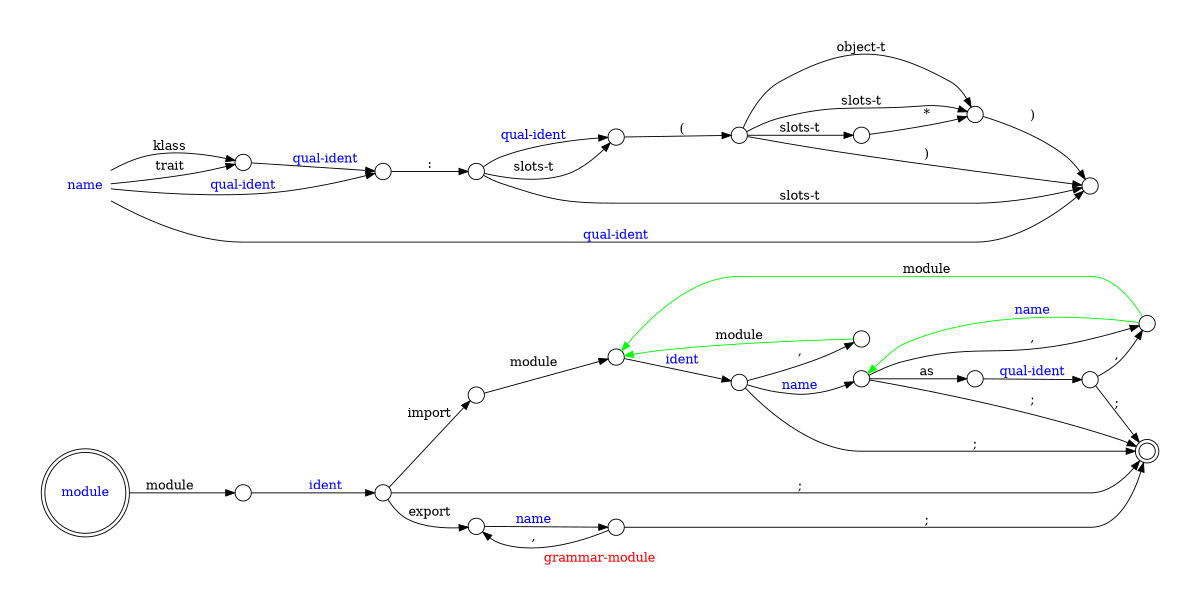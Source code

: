 // Copyright (C) 2007, 2008, 2009 Robert Nielsen <robert@dakota.org>
//
// Licensed under the Apache License, Version 2.0 (the "License");
// you may not use this file except in compliance with the License.
// You may obtain a copy of the License at
//
//      http://www.apache.org/licenses/LICENSE-2.0
//
// Unless required by applicable law or agreed to in writing, software
// distributed under the License is distributed on an "AS IS" BASIS,
// WITHOUT WARRANTIES OR CONDITIONS OF ANY KIND, either express or implied.
// See the License for the specific language governing permissions and
// limitations under the License.

digraph "grammar-module"
{
  graph [ label = "\G", fontcolor = red ];
  graph [ rankdir = LR, center = true, margin = "0.25" ];
  graph [ page = "8.5,11", size = "7.5,10" ];
  node [ shape = circle ];

  000 [ label = "module", shape = doublecircle, fontcolor = blue ];

  node [ label = "", width = 0.25 ];

  999 [ shape = doublecircle ];

  000 -> 010 [ label = "module" ];
  010 -> 020 [ label = "ident", fontcolor = blue ];
  020 -> 030 [ label = "import" ];
  020 -> 130 [ label = "export" ];
  020 -> 999 [ label = ";" ];
  030 -> 040 [ label = "module" ];
  040 -> 050 [ label = "ident", fontcolor = blue ];
  050 -> 060 [ label = "," ];
  050 -> 080 [ label = "name", fontcolor = blue ];
  050 -> 999 [ label = ";" ];
  060 -> 040 [ label = "module", color = green ];
  080 -> 090 [ label = "as" ];
  080 -> 110 [ label = "," ];
  080 -> 999 [ label = ";" ];
  090 -> 100 [ label = "qual-ident", fontcolor = blue ];
  100 -> 110 [ label = "," ];
  100 -> 999 [ label = ";" ];
  110 -> 040 [ label = "module", color = green ];
  110 -> 080 [ label = "name", fontcolor = blue, color = green ];
  130 -> 140 [ label = "name", fontcolor = blue ];
  140 -> 130 [ label = "," ];
  140 -> 999 [ label = ";" ];

  200 [ label = "name", fontcolor = blue, shape = plaintext ];

  200 -> 205 [ label = "klass" ];
  200 -> 205 [ label = "trait" ];
  200 -> 210 [ label = "qual-ident", fontcolor = blue ];
  205 -> 210 [ label = "qual-ident", fontcolor = blue ];
  210 -> 220 [ label = ":" ];
  220 -> 230 [ label = "qual-ident", fontcolor = blue ];
  220 -> 230 [ label = "slots-t" ];
  230 -> 240 [ label = "(" ];
  240 -> 260 [ label = "object-t" ];
  240 -> 260 [ label = "slots-t" ];
  240 -> 250 [ label = "slots-t" ];
  250 -> 260 [ label = "*" ];
  240 -> 299 [ label = ")" ];
  260 -> 299 [ label = ")" ];
  200 -> 299 [ label = "qual-ident", fontcolor = blue ];
  220 -> 299 [ label = "slots-t" ];
}
